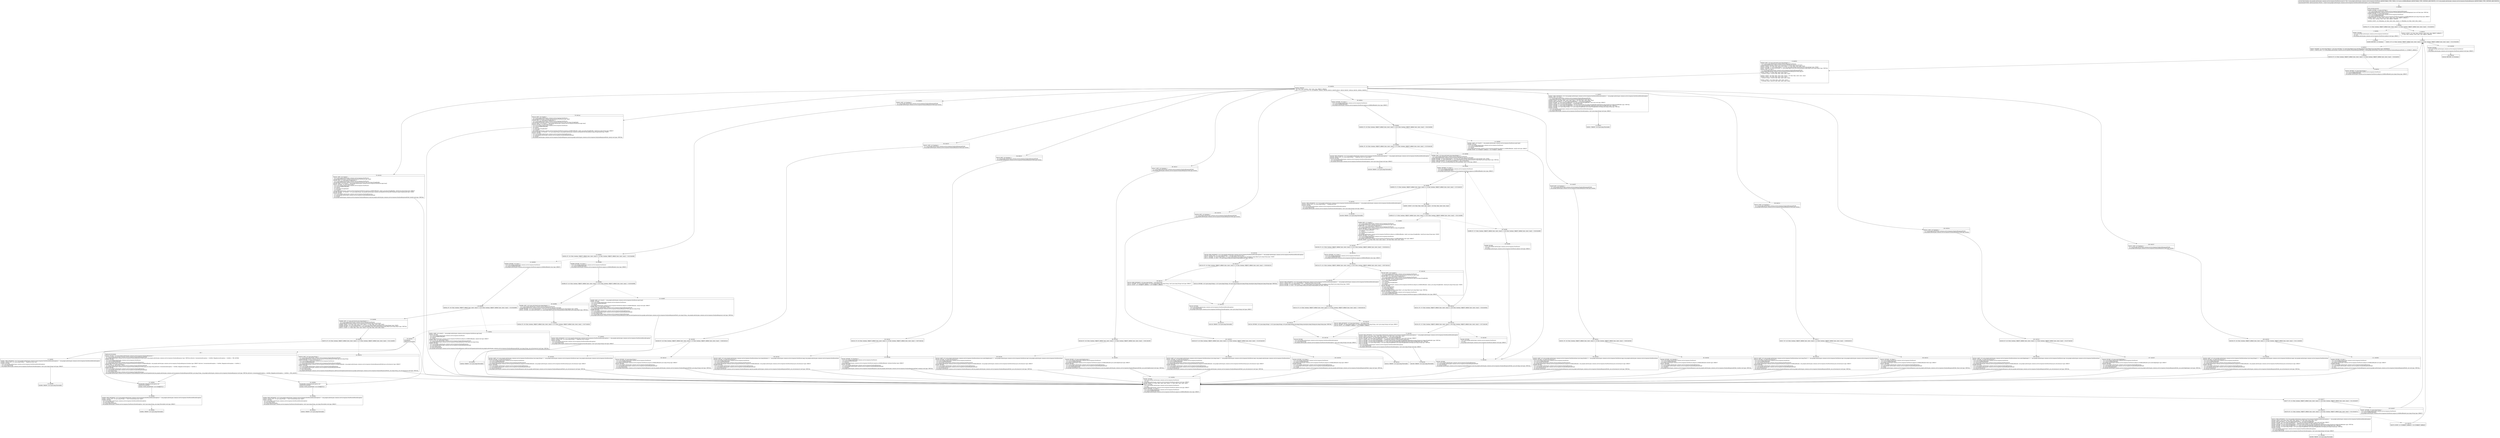 digraph "CFG forcom.google.android.gms.common.server.response.FastParser.zaa(Ljava\/io\/BufferedReader;Lcom\/google\/android\/gms\/common\/server\/response\/FastJsonResponse;)Z" {
Node_0 [shape=record,label="{0\:\ 0x0000|MTH_ENTER_BLOCK\l|0x0000: INVOKE  (r0 I:java.util.Map) = \l  (r15 I:com.google.android.gms.common.server.response.FastJsonResponse)\l com.google.android.gms.common.server.response.FastJsonResponse.getFieldMappings():java.util.Map type: VIRTUAL \l0x0004: INVOKE  (r1 I:java.lang.String) = \l  (r13 I:com.google.android.gms.common.server.response.FastParser)\l  (r14 I:java.io.BufferedReader)\l com.google.android.gms.common.server.response.FastParser.zaa(java.io.BufferedReader):java.lang.String type: DIRECT \l0x0008: CONST  (r2 I:?[int, float, boolean, short, byte, char, OBJECT, ARRAY]) = \l  (0 ?[int, float, boolean, short, byte, char, OBJECT, ARRAY])\l \l0x0009: CONST  (r3 I:?[boolean, int, float, short, byte, char]) = (1 ?[boolean, int, float, short, byte, char]) \l}"];
Node_1 [shape=record,label="{1\:\ 0x000a|0x000a: IF  (r1 I:?[int, boolean, OBJECT, ARRAY, byte, short, char]) != (0 ?[int, boolean, OBJECT, ARRAY, byte, short, char])  \-\> B:4:0x0010 \l}"];
Node_2 [shape=record,label="{2\:\ 0x000c|0x000c: INVOKE  \l  (r13 I:com.google.android.gms.common.server.response.FastParser)\l  (r3 I:int)\l com.google.android.gms.common.server.response.FastParser.zak(int):void type: DIRECT \l}"];
Node_3 [shape=record,label="{3\:\ 0x000f|0x000f: RETURN  (r2 I:boolean) \l}"];
Node_4 [shape=record,label="{4\:\ 0x0010|0x0010: CONST  (r4 I:?[int, float, boolean, short, byte, char, OBJECT, ARRAY]) = \l  (0 ?[int, float, boolean, short, byte, char, OBJECT, ARRAY])\l \l}"];
Node_5 [shape=record,label="{5\:\ 0x0011|0x0011: IF  (r1 I:?[int, boolean, OBJECT, ARRAY, byte, short, char]) == (0 ?[int, boolean, OBJECT, ARRAY, byte, short, char])  \-\> B:119:0x029d \l}"];
Node_6 [shape=record,label="{6\:\ 0x0013|0x0013: INVOKE  (r1 I:java.lang.Object) = (r0 I:java.util.Map), (r1 I:java.lang.Object) java.util.Map.get(java.lang.Object):java.lang.Object type: INTERFACE \l0x0017: CHECK_CAST  (r1 I:com.google.android.gms.common.server.response.FastJsonResponse$Field) = (com.google.android.gms.common.server.response.FastJsonResponse$Field) (r1 I:?[OBJECT, ARRAY]) \l}"];
Node_7 [shape=record,label="{7\:\ 0x0019|0x0019: IF  (r1 I:?[int, boolean, OBJECT, ARRAY, byte, short, char]) != (0 ?[int, boolean, OBJECT, ARRAY, byte, short, char])  \-\> B:9:0x0020 \l}"];
Node_8 [shape=record,label="{8\:\ 0x001b|0x001b: INVOKE  (r1 I:java.lang.String) = \l  (r13 I:com.google.android.gms.common.server.response.FastParser)\l  (r14 I:java.io.BufferedReader)\l com.google.android.gms.common.server.response.FastParser.zab(java.io.BufferedReader):java.lang.String type: DIRECT \l}"];
Node_9 [shape=record,label="{9\:\ 0x0020|0x0020: IGET  (r5 I:java.util.Stack\<java.lang.Integer\>) = \l  (r13 I:com.google.android.gms.common.server.response.FastParser)\l com.google.android.gms.common.server.response.FastParser.zaql java.util.Stack \l0x0022: CONST  (r6 I:?[int, float, short, byte, char]) = (4 ?[int, float, short, byte, char]) \l0x0023: INVOKE  (r7 I:java.lang.Integer) = (r6 I:int) java.lang.Integer.valueOf(int):java.lang.Integer type: STATIC \l0x0027: INVOKE  (r5 I:java.util.Stack), (r7 I:java.lang.Object) java.util.Stack.push(java.lang.Object):java.lang.Object type: VIRTUAL \l0x002a: IGET  (r5 I:int) = \l  (r1 I:com.google.android.gms.common.server.response.FastJsonResponse$Field)\l com.google.android.gms.common.server.response.FastJsonResponse.Field.zapq int \l0x002c: CONST  (r7 I:?[int, float, short, byte, char]) = \l  (123(0x7b, float:1.72E\-43) ?[int, float, short, byte, char])\l \l0x002e: CONST  (r8 I:?[int, float, short, byte, char]) = (44 ?[int, float, short, byte, char]) \l0x0030: CONST  (r9 I:?[int, float, short, byte, char]) = \l  (125(0x7d, float:1.75E\-43) ?[int, float, short, byte, char])\l \l0x0032: CONST  (r10 I:?[int, float, short, byte, char]) = \l  (110(0x6e, float:1.54E\-43) ?[int, float, short, byte, char])\l \l}"];
Node_10 [shape=record,label="{10\:\ 0x0034|0x0034: SWITCH  \l  (r5 I:?[int, float, boolean, short, byte, char, OBJECT, ARRAY])\l k:[0, 1, 2, 3, 4, 5, 6, 7, 8, 9, 10, 11] t:[0x0257, 0x0241, 0x022b, 0x0215, 0x01ff, 0x01e7, 0x01cf, 0x01b7, 0x01a4, 0x0191, 0x00ce, 0x0052] \l}"];
Node_11 [shape=record,label="{11\:\ 0x0037|0x0037: NEW_INSTANCE  (r14 I:com.google.android.gms.common.server.response.FastParser$ParseException) =  com.google.android.gms.common.server.response.FastParser$ParseException \l0x0039: IGET  (r15 I:int) = \l  (r1 I:com.google.android.gms.common.server.response.FastJsonResponse$Field)\l com.google.android.gms.common.server.response.FastJsonResponse.Field.zapq int \l0x003b: CONST  (r0 I:?[int, float, short, byte, char]) = (30 ?[int, float, short, byte, char]) \l0x003d: NEW_INSTANCE  (r1 I:java.lang.StringBuilder) =  java.lang.StringBuilder \l0x003f: INVOKE  (r1 I:java.lang.StringBuilder), (r0 I:int) java.lang.StringBuilder.\<init\>(int):void type: DIRECT \l0x0042: CONST_STR  (r0 I:java.lang.String) =  \"Invalid field type \" \l0x0044: INVOKE  (r1 I:java.lang.StringBuilder), (r0 I:java.lang.String) java.lang.StringBuilder.append(java.lang.String):java.lang.StringBuilder type: VIRTUAL \l0x0047: INVOKE  (r1 I:java.lang.StringBuilder), (r15 I:int) java.lang.StringBuilder.append(int):java.lang.StringBuilder type: VIRTUAL \l0x004a: INVOKE  (r15 I:java.lang.String) = (r1 I:java.lang.StringBuilder) java.lang.StringBuilder.toString():java.lang.String type: VIRTUAL \l0x004e: INVOKE  \l  (r14 I:com.google.android.gms.common.server.response.FastParser$ParseException)\l  (r15 I:java.lang.String)\l com.google.android.gms.common.server.response.FastParser.ParseException.\<init\>(java.lang.String):void type: DIRECT \l}"];
Node_12 [shape=record,label="{12\:\ 0x0051|0x0051: THROW  (r14 I:java.lang.Throwable) \l}"];
Node_13 [shape=record,label="{13\:\ 0x0052|0x0052: IGET  (r5 I:boolean) = \l  (r1 I:com.google.android.gms.common.server.response.FastJsonResponse$Field)\l com.google.android.gms.common.server.response.FastJsonResponse.Field.zapr boolean \l}"];
Node_14 [shape=record,label="{14\:\ 0x0054|0x0054: IF  (r5 I:?[int, boolean, OBJECT, ARRAY, byte, short, char]) == (0 ?[int, boolean, OBJECT, ARRAY, byte, short, char])  \-\> B:23:0x0089 \l}"];
Node_15 [shape=record,label="{15\:\ 0x0056|0x0056: INVOKE  (r5 I:char) = \l  (r13 I:com.google.android.gms.common.server.response.FastParser)\l  (r14 I:java.io.BufferedReader)\l com.google.android.gms.common.server.response.FastParser.zaj(java.io.BufferedReader):char type: DIRECT \l}"];
Node_16 [shape=record,label="{16\:\ 0x005a|0x005a: IF  (r5 I:?[int, boolean, OBJECT, ARRAY, byte, short, char]) != (r10 I:?[int, boolean, OBJECT, ARRAY, byte, short, char])  \-\> B:18:0x0068 \l}"];
Node_17 [shape=record,label="{17\:\ 0x005c|0x005c: SGET  (r5 I:char[]) =  com.google.android.gms.common.server.response.FastParser.zaqf char[] \l0x005e: INVOKE  \l  (r13 I:com.google.android.gms.common.server.response.FastParser)\l  (r14 I:java.io.BufferedReader)\l  (r5 I:char[])\l com.google.android.gms.common.server.response.FastParser.zab(java.io.BufferedReader, char[]):void type: DIRECT \l0x0061: IGET  (r5 I:java.lang.String) = \l  (r1 I:com.google.android.gms.common.server.response.FastJsonResponse$Field)\l com.google.android.gms.common.server.response.FastJsonResponse.Field.zapu java.lang.String \l0x0063: INVOKE  \l  (r15 I:com.google.android.gms.common.server.response.FastJsonResponse)\l  (r1 I:com.google.android.gms.common.server.response.FastJsonResponse$Field)\l  (r5 I:java.lang.String)\l  (r4 I:java.util.ArrayList)\l com.google.android.gms.common.server.response.FastJsonResponse.addConcreteTypeArrayInternal(com.google.android.gms.common.server.response.FastJsonResponse$Field, java.lang.String, java.util.ArrayList):void type: VIRTUAL \l}"];
Node_18 [shape=record,label="{18\:\ 0x0068|0x0068: IGET  (r7 I:java.util.Stack\<java.lang.Integer\>) = \l  (r13 I:com.google.android.gms.common.server.response.FastParser)\l com.google.android.gms.common.server.response.FastParser.zaql java.util.Stack \l0x006a: CONST  (r10 I:?[int, float, short, byte, char]) = (5 ?[int, float, short, byte, char]) \l0x006b: INVOKE  (r10 I:java.lang.Integer) = (r10 I:int) java.lang.Integer.valueOf(int):java.lang.Integer type: STATIC \l0x006f: INVOKE  (r7 I:java.util.Stack), (r10 I:java.lang.Object) java.util.Stack.push(java.lang.Object):java.lang.Object type: VIRTUAL \l0x0072: CONST  (r7 I:?[int, float, short, byte, char]) = (91 ?[int, float, short, byte, char]) \l}"];
Node_19 [shape=record,label="{19\:\ 0x0074|0x0074: IF  (r5 I:?[int, boolean, OBJECT, ARRAY, byte, short, char]) != (r7 I:?[int, boolean, OBJECT, ARRAY, byte, short, char])  \-\> B:21:0x0081 \l}"];
Node_20 [shape=record,label="{20\:\ 0x0076|0x0076: IGET  (r5 I:java.lang.String) = \l  (r1 I:com.google.android.gms.common.server.response.FastJsonResponse$Field)\l com.google.android.gms.common.server.response.FastJsonResponse.Field.zapu java.lang.String \l0x0078: INVOKE  (r7 I:java.util.ArrayList) = \l  (r13 I:com.google.android.gms.common.server.response.FastParser)\l  (r14 I:java.io.BufferedReader)\l  (r1 I:com.google.android.gms.common.server.response.FastJsonResponse$Field)\l com.google.android.gms.common.server.response.FastParser.zaa(java.io.BufferedReader, com.google.android.gms.common.server.response.FastJsonResponse$Field):java.util.ArrayList type: DIRECT \l0x007c: INVOKE  \l  (r15 I:com.google.android.gms.common.server.response.FastJsonResponse)\l  (r1 I:com.google.android.gms.common.server.response.FastJsonResponse$Field)\l  (r5 I:java.lang.String)\l  (r7 I:java.util.ArrayList)\l com.google.android.gms.common.server.response.FastJsonResponse.addConcreteTypeArrayInternal(com.google.android.gms.common.server.response.FastJsonResponse$Field, java.lang.String, java.util.ArrayList):void type: VIRTUAL \l}"];
Node_21 [shape=record,label="{21\:\ 0x0081|0x0081: NEW_INSTANCE  (r14 I:com.google.android.gms.common.server.response.FastParser$ParseException) =  com.google.android.gms.common.server.response.FastParser$ParseException \l0x0083: CONST_STR  (r15 I:java.lang.String) =  \"Expected array start\" \l0x0085: INVOKE  \l  (r14 I:com.google.android.gms.common.server.response.FastParser$ParseException)\l  (r15 I:java.lang.String)\l com.google.android.gms.common.server.response.FastParser.ParseException.\<init\>(java.lang.String):void type: DIRECT \l}"];
Node_22 [shape=record,label="{22\:\ 0x0088|0x0088: THROW  (r14 I:java.lang.Throwable) \l}"];
Node_23 [shape=record,label="{23\:\ 0x0089|0x0089: INVOKE  (r5 I:char) = \l  (r13 I:com.google.android.gms.common.server.response.FastParser)\l  (r14 I:java.io.BufferedReader)\l com.google.android.gms.common.server.response.FastParser.zaj(java.io.BufferedReader):char type: DIRECT \l}"];
Node_24 [shape=record,label="{24\:\ 0x008d|0x008d: IF  (r5 I:?[int, boolean, OBJECT, ARRAY, byte, short, char]) != (r10 I:?[int, boolean, OBJECT, ARRAY, byte, short, char])  \-\> B:26:0x009b \l}"];
Node_25 [shape=record,label="{25\:\ 0x008f|0x008f: SGET  (r5 I:char[]) =  com.google.android.gms.common.server.response.FastParser.zaqf char[] \l0x0091: INVOKE  \l  (r13 I:com.google.android.gms.common.server.response.FastParser)\l  (r14 I:java.io.BufferedReader)\l  (r5 I:char[])\l com.google.android.gms.common.server.response.FastParser.zab(java.io.BufferedReader, char[]):void type: DIRECT \l0x0094: IGET  (r5 I:java.lang.String) = \l  (r1 I:com.google.android.gms.common.server.response.FastJsonResponse$Field)\l com.google.android.gms.common.server.response.FastJsonResponse.Field.zapu java.lang.String \l0x0096: INVOKE  \l  (r15 I:com.google.android.gms.common.server.response.FastJsonResponse)\l  (r1 I:com.google.android.gms.common.server.response.FastJsonResponse$Field)\l  (r5 I:java.lang.String)\l  (r4 I:com.google.android.gms.common.server.response.FastJsonResponse)\l com.google.android.gms.common.server.response.FastJsonResponse.addConcreteTypeInternal(com.google.android.gms.common.server.response.FastJsonResponse$Field, java.lang.String, com.google.android.gms.common.server.response.FastJsonResponse):void type: VIRTUAL \l}"];
Node_26 [shape=record,label="{26\:\ 0x009b|0x009b: IGET  (r10 I:java.util.Stack\<java.lang.Integer\>) = \l  (r13 I:com.google.android.gms.common.server.response.FastParser)\l com.google.android.gms.common.server.response.FastParser.zaql java.util.Stack \l0x009d: INVOKE  (r11 I:java.lang.Integer) = (r3 I:int) java.lang.Integer.valueOf(int):java.lang.Integer type: STATIC \l0x00a1: INVOKE  (r10 I:java.util.Stack), (r11 I:java.lang.Object) java.util.Stack.push(java.lang.Object):java.lang.Object type: VIRTUAL \l}"];
Node_27 [shape=record,label="{27\:\ 0x00a4|0x00a4: IF  (r5 I:?[int, boolean, OBJECT, ARRAY, byte, short, char]) != (r7 I:?[int, boolean, OBJECT, ARRAY, byte, short, char])  \-\> B:37:0x00c6 \l}"];
Node_28 [shape=record,label="{28\:\ 0x00a6|SYNTHETIC\lSplitter:B:28:0x00a6\l}"];
Node_29 [shape=record,label="{29\:\ ?|Splitter:B:28:0x00a6\l|0x00a6: INVOKE  (r5 I:com.google.android.gms.common.server.response.FastJsonResponse) = \l  (r1 I:com.google.android.gms.common.server.response.FastJsonResponse$Field)\l com.google.android.gms.common.server.response.FastJsonResponse.Field.zacp():com.google.android.gms.common.server.response.FastJsonResponse type: VIRTUAL A[Catch:\{ InstantiationException \-\> 0x00bd, IllegalAccessException \-\> 0x00b4 \}, TRY_ENTER]\l0x00aa: INVOKE  \l  (r13 I:com.google.android.gms.common.server.response.FastParser)\l  (r14 I:java.io.BufferedReader)\l  (r5 I:com.google.android.gms.common.server.response.FastJsonResponse)\l com.google.android.gms.common.server.response.FastParser.zaa(java.io.BufferedReader, com.google.android.gms.common.server.response.FastJsonResponse):boolean type: DIRECT A[Catch:\{ InstantiationException \-\> 0x00bd, IllegalAccessException \-\> 0x00b4 \}]\l0x00ad: IGET  (r7 I:java.lang.String) = \l  (r1 I:com.google.android.gms.common.server.response.FastJsonResponse$Field)\l com.google.android.gms.common.server.response.FastJsonResponse.Field.zapu java.lang.String A[Catch:\{ InstantiationException \-\> 0x00bd, IllegalAccessException \-\> 0x00b4 \}]\l0x00af: INVOKE  \l  (r15 I:com.google.android.gms.common.server.response.FastJsonResponse)\l  (r1 I:com.google.android.gms.common.server.response.FastJsonResponse$Field)\l  (r7 I:java.lang.String)\l  (r5 I:com.google.android.gms.common.server.response.FastJsonResponse)\l com.google.android.gms.common.server.response.FastJsonResponse.addConcreteTypeInternal(com.google.android.gms.common.server.response.FastJsonResponse$Field, java.lang.String, com.google.android.gms.common.server.response.FastJsonResponse):void type: VIRTUAL A[Catch:\{ InstantiationException \-\> 0x00bd, IllegalAccessException \-\> 0x00b4 \}, TRY_LEAVE]\l}"];
Node_31 [shape=record,label="{31\:\ 0x00b4|ExcHandler: IllegalAccessException null\lSplitter:B:28:0x00a6\l|0x00b4: MOVE_EXCEPTION  (r14 I:?[OBJECT]) =  \l}"];
Node_32 [shape=record,label="{32\:\ 0x00b5|0x00b5: NEW_INSTANCE  (r15 I:com.google.android.gms.common.server.response.FastParser$ParseException) =  com.google.android.gms.common.server.response.FastParser$ParseException \l0x00b7: CONST_STR  (r0 I:java.lang.String) =  \"Error instantiating inner object\" \l0x00b9: INVOKE  \l  (r15 I:com.google.android.gms.common.server.response.FastParser$ParseException)\l  (r0 I:java.lang.String)\l  (r14 I:java.lang.Throwable)\l com.google.android.gms.common.server.response.FastParser.ParseException.\<init\>(java.lang.String, java.lang.Throwable):void type: DIRECT \l}"];
Node_33 [shape=record,label="{33\:\ 0x00bc|0x00bc: THROW  (r15 I:java.lang.Throwable) \l}"];
Node_34 [shape=record,label="{34\:\ 0x00bd|ExcHandler: InstantiationException null\lSplitter:B:28:0x00a6\l|0x00bd: MOVE_EXCEPTION  (r14 I:?[OBJECT]) =  \l}"];
Node_35 [shape=record,label="{35\:\ 0x00be|0x00be: NEW_INSTANCE  (r15 I:com.google.android.gms.common.server.response.FastParser$ParseException) =  com.google.android.gms.common.server.response.FastParser$ParseException \l0x00c0: CONST_STR  (r0 I:java.lang.String) =  \"Error instantiating inner object\" \l0x00c2: INVOKE  \l  (r15 I:com.google.android.gms.common.server.response.FastParser$ParseException)\l  (r0 I:java.lang.String)\l  (r14 I:java.lang.Throwable)\l com.google.android.gms.common.server.response.FastParser.ParseException.\<init\>(java.lang.String, java.lang.Throwable):void type: DIRECT \l}"];
Node_36 [shape=record,label="{36\:\ 0x00c5|0x00c5: THROW  (r15 I:java.lang.Throwable) \l}"];
Node_37 [shape=record,label="{37\:\ 0x00c6|0x00c6: NEW_INSTANCE  (r14 I:com.google.android.gms.common.server.response.FastParser$ParseException) =  com.google.android.gms.common.server.response.FastParser$ParseException \l0x00c8: CONST_STR  (r15 I:java.lang.String) =  \"Expected start of object\" \l0x00ca: INVOKE  \l  (r14 I:com.google.android.gms.common.server.response.FastParser$ParseException)\l  (r15 I:java.lang.String)\l com.google.android.gms.common.server.response.FastParser.ParseException.\<init\>(java.lang.String):void type: DIRECT \l}"];
Node_38 [shape=record,label="{38\:\ 0x00cd|0x00cd: THROW  (r14 I:java.lang.Throwable) \l}"];
Node_39 [shape=record,label="{39\:\ 0x00ce|0x00ce: INVOKE  (r5 I:char) = \l  (r13 I:com.google.android.gms.common.server.response.FastParser)\l  (r14 I:java.io.BufferedReader)\l com.google.android.gms.common.server.response.FastParser.zaj(java.io.BufferedReader):char type: DIRECT \l}"];
Node_40 [shape=record,label="{40\:\ 0x00d2|0x00d2: IF  (r5 I:?[int, boolean, OBJECT, ARRAY, byte, short, char]) != (r10 I:?[int, boolean, OBJECT, ARRAY, byte, short, char])  \-\> B:42:0x00dc \l}"];
Node_41 [shape=record,label="{41\:\ 0x00d4|0x00d4: SGET  (r5 I:char[]) =  com.google.android.gms.common.server.response.FastParser.zaqf char[] \l0x00d6: INVOKE  \l  (r13 I:com.google.android.gms.common.server.response.FastParser)\l  (r14 I:java.io.BufferedReader)\l  (r5 I:char[])\l com.google.android.gms.common.server.response.FastParser.zab(java.io.BufferedReader, char[]):void type: DIRECT \l0x00d9: MOVE  (r5 I:?[OBJECT, ARRAY]) = (r4 I:?[OBJECT, ARRAY]) \l}"];
Node_42 [shape=record,label="{42\:\ 0x00dc|0x00dc: IF  (r5 I:?[int, boolean, OBJECT, ARRAY, byte, short, char]) != (r7 I:?[int, boolean, OBJECT, ARRAY, byte, short, char])  \-\> B:76:0x0189 \l}"];
Node_43 [shape=record,label="{43\:\ 0x00de|0x00de: IGET  (r5 I:java.util.Stack\<java.lang.Integer\>) = \l  (r13 I:com.google.android.gms.common.server.response.FastParser)\l com.google.android.gms.common.server.response.FastParser.zaql java.util.Stack \l0x00e0: INVOKE  (r7 I:java.lang.Integer) = (r3 I:int) java.lang.Integer.valueOf(int):java.lang.Integer type: STATIC \l0x00e4: INVOKE  (r5 I:java.util.Stack), (r7 I:java.lang.Object) java.util.Stack.push(java.lang.Object):java.lang.Object type: VIRTUAL \l0x00e7: NEW_INSTANCE  (r5 I:java.util.HashMap) =  java.util.HashMap \l0x00e9: INVOKE  (r5 I:java.util.HashMap) java.util.HashMap.\<init\>():void type: DIRECT \l}"];
Node_44 [shape=record,label="{44\:\ 0x00ec|0x00ec: INVOKE  (r7 I:char) = \l  (r13 I:com.google.android.gms.common.server.response.FastParser)\l  (r14 I:java.io.BufferedReader)\l com.google.android.gms.common.server.response.FastParser.zaj(java.io.BufferedReader):char type: DIRECT \l}"];
Node_45 [shape=record,label="{45\:\ 0x00f0|0x00f0: IF  (r7 I:?[int, boolean, OBJECT, ARRAY, byte, short, char]) == (0 ?[int, boolean, OBJECT, ARRAY, byte, short, char])  \-\> B:74:0x0181 \l}"];
Node_46 [shape=record,label="{46\:\ 0x00f2|0x00f2: CONST  (r10 I:?[int, float, short, byte, char]) = (34 ?[int, float, short, byte, char]) \l}"];
Node_47 [shape=record,label="{47\:\ 0x00f4|0x00f4: IF  (r7 I:?[int, boolean, OBJECT, ARRAY, byte, short, char]) == (r10 I:?[int, boolean, OBJECT, ARRAY, byte, short, char])  \-\> B:51:0x00fd \l}"];
Node_48 [shape=record,label="{48\:\ 0x00f6|0x00f6: IF  (r7 I:?[int, boolean, OBJECT, ARRAY, byte, short, char]) == (r9 I:?[int, boolean, OBJECT, ARRAY, byte, short, char])  \-\> B:50:0x00f9 \l}"];
Node_50 [shape=record,label="{50\:\ 0x00f9|0x00f9: INVOKE  \l  (r13 I:com.google.android.gms.common.server.response.FastParser)\l  (r3 I:int)\l com.google.android.gms.common.server.response.FastParser.zak(int):void type: DIRECT \l}"];
Node_51 [shape=record,label="{51\:\ 0x00fd|0x00fd: IGET  (r7 I:char[]) = \l  (r13 I:com.google.android.gms.common.server.response.FastParser)\l com.google.android.gms.common.server.response.FastParser.zaqb char[] \l0x00ff: IGET  (r11 I:java.lang.StringBuilder) = \l  (r13 I:com.google.android.gms.common.server.response.FastParser)\l com.google.android.gms.common.server.response.FastParser.zaqd java.lang.StringBuilder \l0x0101: INVOKE  (r7 I:java.lang.String) = \l  (r14 I:java.io.BufferedReader)\l  (r7 I:char[])\l  (r11 I:java.lang.StringBuilder)\l  (r4 I:char[])\l com.google.android.gms.common.server.response.FastParser.zab(java.io.BufferedReader, char[], java.lang.StringBuilder, char[]):java.lang.String type: STATIC \l0x0105: INVOKE  (r11 I:char) = \l  (r13 I:com.google.android.gms.common.server.response.FastParser)\l  (r14 I:java.io.BufferedReader)\l com.google.android.gms.common.server.response.FastParser.zaj(java.io.BufferedReader):char type: DIRECT \l0x0109: CONST  (r12 I:?[int, float, short, byte, char]) = (58 ?[int, float, short, byte, char]) \l}"];
Node_52 [shape=record,label="{52\:\ 0x010b|0x010b: IF  (r11 I:?[int, boolean, OBJECT, ARRAY, byte, short, char]) == (r12 I:?[int, boolean, OBJECT, ARRAY, byte, short, char])  \-\> B:59:0x012a \l}"];
Node_53 [shape=record,label="{53\:\ 0x010d|0x010d: NEW_INSTANCE  (r14 I:com.google.android.gms.common.server.response.FastParser$ParseException) =  com.google.android.gms.common.server.response.FastParser$ParseException \l0x010f: CONST_STR  (r15 I:java.lang.String) =  \"No map value found for key \" \l0x0111: INVOKE  (r0 I:java.lang.String) = (r7 I:java.lang.Object) java.lang.String.valueOf(java.lang.Object):java.lang.String type: STATIC \l0x0115: INVOKE  (r1 I:int) = (r0 I:java.lang.String) java.lang.String.length():int type: VIRTUAL \l}"];
Node_54 [shape=record,label="{54\:\ 0x0119|0x0119: IF  (r1 I:?[int, boolean, OBJECT, ARRAY, byte, short, char]) == (0 ?[int, boolean, OBJECT, ARRAY, byte, short, char])  \-\> B:56:0x0120 \l}"];
Node_55 [shape=record,label="{55\:\ 0x011b|0x011b: INVOKE  (r15 I:java.lang.String) = (r15 I:java.lang.String), (r0 I:java.lang.String) java.lang.String.concat(java.lang.String):java.lang.String type: VIRTUAL \l}"];
Node_56 [shape=record,label="{56\:\ 0x0120|0x0120: NEW_INSTANCE  (r0 I:java.lang.String) =  java.lang.String \l0x0122: INVOKE  (r0 I:java.lang.String), (r15 I:java.lang.String) java.lang.String.\<init\>(java.lang.String):void type: DIRECT \l0x0125: MOVE  (r15 I:?[OBJECT, ARRAY]) = (r0 I:?[OBJECT, ARRAY]) \l}"];
Node_57 [shape=record,label="{57\:\ 0x0126|0x0126: INVOKE  \l  (r14 I:com.google.android.gms.common.server.response.FastParser$ParseException)\l  (r15 I:java.lang.String)\l com.google.android.gms.common.server.response.FastParser.ParseException.\<init\>(java.lang.String):void type: DIRECT \l}"];
Node_58 [shape=record,label="{58\:\ 0x0129|0x0129: THROW  (r14 I:java.lang.Throwable) \l}"];
Node_59 [shape=record,label="{59\:\ 0x012a|0x012a: INVOKE  (r11 I:char) = \l  (r13 I:com.google.android.gms.common.server.response.FastParser)\l  (r14 I:java.io.BufferedReader)\l com.google.android.gms.common.server.response.FastParser.zaj(java.io.BufferedReader):char type: DIRECT \l}"];
Node_60 [shape=record,label="{60\:\ 0x012e|0x012e: IF  (r11 I:?[int, boolean, OBJECT, ARRAY, byte, short, char]) == (r10 I:?[int, boolean, OBJECT, ARRAY, byte, short, char])  \-\> B:67:0x014d \l}"];
Node_61 [shape=record,label="{61\:\ 0x0130|0x0130: NEW_INSTANCE  (r14 I:com.google.android.gms.common.server.response.FastParser$ParseException) =  com.google.android.gms.common.server.response.FastParser$ParseException \l0x0132: CONST_STR  (r15 I:java.lang.String) =  \"Expected String value for key \" \l0x0134: INVOKE  (r0 I:java.lang.String) = (r7 I:java.lang.Object) java.lang.String.valueOf(java.lang.Object):java.lang.String type: STATIC \l0x0138: INVOKE  (r1 I:int) = (r0 I:java.lang.String) java.lang.String.length():int type: VIRTUAL \l}"];
Node_62 [shape=record,label="{62\:\ 0x013c|0x013c: IF  (r1 I:?[int, boolean, OBJECT, ARRAY, byte, short, char]) == (0 ?[int, boolean, OBJECT, ARRAY, byte, short, char])  \-\> B:64:0x0143 \l}"];
Node_63 [shape=record,label="{63\:\ 0x013e|0x013e: INVOKE  (r15 I:java.lang.String) = (r15 I:java.lang.String), (r0 I:java.lang.String) java.lang.String.concat(java.lang.String):java.lang.String type: VIRTUAL \l}"];
Node_64 [shape=record,label="{64\:\ 0x0143|0x0143: NEW_INSTANCE  (r0 I:java.lang.String) =  java.lang.String \l0x0145: INVOKE  (r0 I:java.lang.String), (r15 I:java.lang.String) java.lang.String.\<init\>(java.lang.String):void type: DIRECT \l0x0148: MOVE  (r15 I:?[OBJECT, ARRAY]) = (r0 I:?[OBJECT, ARRAY]) \l}"];
Node_65 [shape=record,label="{65\:\ 0x0149|0x0149: INVOKE  \l  (r14 I:com.google.android.gms.common.server.response.FastParser$ParseException)\l  (r15 I:java.lang.String)\l com.google.android.gms.common.server.response.FastParser.ParseException.\<init\>(java.lang.String):void type: DIRECT \l}"];
Node_66 [shape=record,label="{66\:\ 0x014c|0x014c: THROW  (r14 I:java.lang.Throwable) \l}"];
Node_67 [shape=record,label="{67\:\ 0x014d|0x014d: IGET  (r10 I:char[]) = \l  (r13 I:com.google.android.gms.common.server.response.FastParser)\l com.google.android.gms.common.server.response.FastParser.zaqb char[] \l0x014f: IGET  (r11 I:java.lang.StringBuilder) = \l  (r13 I:com.google.android.gms.common.server.response.FastParser)\l com.google.android.gms.common.server.response.FastParser.zaqd java.lang.StringBuilder \l0x0151: INVOKE  (r10 I:java.lang.String) = \l  (r14 I:java.io.BufferedReader)\l  (r10 I:char[])\l  (r11 I:java.lang.StringBuilder)\l  (r4 I:char[])\l com.google.android.gms.common.server.response.FastParser.zab(java.io.BufferedReader, char[], java.lang.StringBuilder, char[]):java.lang.String type: STATIC \l0x0155: INVOKE  \l  (r5 I:java.util.HashMap)\l  (r7 I:java.lang.Object)\l  (r10 I:java.lang.Object)\l java.util.HashMap.put(java.lang.Object, java.lang.Object):java.lang.Object type: VIRTUAL \l0x0158: INVOKE  (r7 I:char) = \l  (r13 I:com.google.android.gms.common.server.response.FastParser)\l  (r14 I:java.io.BufferedReader)\l com.google.android.gms.common.server.response.FastParser.zaj(java.io.BufferedReader):char type: DIRECT \l}"];
Node_68 [shape=record,label="{68\:\ 0x015c|0x015c: IF  (r7 I:?[int, boolean, OBJECT, ARRAY, byte, short, char]) == (r8 I:?[int, boolean, OBJECT, ARRAY, byte, short, char])  \-\> B:44:0x00ec \l}"];
Node_69 [shape=record,label="{69\:\ 0x015e|0x015e: IF  (r7 I:?[int, boolean, OBJECT, ARRAY, byte, short, char]) != (r9 I:?[int, boolean, OBJECT, ARRAY, byte, short, char])  \-\> B:72:0x0168 \l}"];
Node_70 [shape=record,label="{70\:\ 0x0160|0x0160: INVOKE  \l  (r13 I:com.google.android.gms.common.server.response.FastParser)\l  (r3 I:int)\l com.google.android.gms.common.server.response.FastParser.zak(int):void type: DIRECT \l}"];
Node_71 [shape=record,label="{71\:\ 0x0163|0x0163: INVOKE  \l  (r15 I:com.google.android.gms.common.server.response.FastJsonResponse)\l  (r1 I:com.google.android.gms.common.server.response.FastJsonResponse$Field)\l  (r5 I:java.util.Map)\l com.google.android.gms.common.server.response.FastJsonResponse.zaa(com.google.android.gms.common.server.response.FastJsonResponse$Field, java.util.Map):void type: VIRTUAL \l}"];
Node_72 [shape=record,label="{72\:\ 0x0168|0x0168: NEW_INSTANCE  (r14 I:com.google.android.gms.common.server.response.FastParser$ParseException) =  com.google.android.gms.common.server.response.FastParser$ParseException \l0x016a: CONST  (r15 I:?[int, float, short, byte, char]) = (48 ?[int, float, short, byte, char]) \l0x016c: NEW_INSTANCE  (r0 I:java.lang.StringBuilder) =  java.lang.StringBuilder \l0x016e: INVOKE  (r0 I:java.lang.StringBuilder), (r15 I:int) java.lang.StringBuilder.\<init\>(int):void type: DIRECT \l0x0171: CONST_STR  (r15 I:java.lang.String) =  \"Unexpected character while parsing string map: \" \l0x0173: INVOKE  (r0 I:java.lang.StringBuilder), (r15 I:java.lang.String) java.lang.StringBuilder.append(java.lang.String):java.lang.StringBuilder type: VIRTUAL \l0x0176: INVOKE  (r0 I:java.lang.StringBuilder), (r7 I:char) java.lang.StringBuilder.append(char):java.lang.StringBuilder type: VIRTUAL \l0x0179: INVOKE  (r15 I:java.lang.String) = (r0 I:java.lang.StringBuilder) java.lang.StringBuilder.toString():java.lang.String type: VIRTUAL \l0x017d: INVOKE  \l  (r14 I:com.google.android.gms.common.server.response.FastParser$ParseException)\l  (r15 I:java.lang.String)\l com.google.android.gms.common.server.response.FastParser.ParseException.\<init\>(java.lang.String):void type: DIRECT \l}"];
Node_73 [shape=record,label="{73\:\ 0x0180|0x0180: THROW  (r14 I:java.lang.Throwable) \l}"];
Node_74 [shape=record,label="{74\:\ 0x0181|0x0181: NEW_INSTANCE  (r14 I:com.google.android.gms.common.server.response.FastParser$ParseException) =  com.google.android.gms.common.server.response.FastParser$ParseException \l0x0183: CONST_STR  (r15 I:java.lang.String) =  \"Unexpected EOF\" \l0x0185: INVOKE  \l  (r14 I:com.google.android.gms.common.server.response.FastParser$ParseException)\l  (r15 I:java.lang.String)\l com.google.android.gms.common.server.response.FastParser.ParseException.\<init\>(java.lang.String):void type: DIRECT \l}"];
Node_75 [shape=record,label="{75\:\ 0x0188|0x0188: THROW  (r14 I:java.lang.Throwable) \l}"];
Node_76 [shape=record,label="{76\:\ 0x0189|0x0189: NEW_INSTANCE  (r14 I:com.google.android.gms.common.server.response.FastParser$ParseException) =  com.google.android.gms.common.server.response.FastParser$ParseException \l0x018b: CONST_STR  (r15 I:java.lang.String) =  \"Expected start of a map object\" \l0x018d: INVOKE  \l  (r14 I:com.google.android.gms.common.server.response.FastParser$ParseException)\l  (r15 I:java.lang.String)\l com.google.android.gms.common.server.response.FastParser.ParseException.\<init\>(java.lang.String):void type: DIRECT \l}"];
Node_77 [shape=record,label="{77\:\ 0x0190|0x0190: THROW  (r14 I:java.lang.Throwable) \l}"];
Node_78 [shape=record,label="{78\:\ 0x0191|0x0191: IGET  (r5 I:char[]) = \l  (r13 I:com.google.android.gms.common.server.response.FastParser)\l com.google.android.gms.common.server.response.FastParser.zaqc char[] \l0x0193: IGET  (r7 I:java.lang.StringBuilder) = \l  (r13 I:com.google.android.gms.common.server.response.FastParser)\l com.google.android.gms.common.server.response.FastParser.zaqe java.lang.StringBuilder \l0x0195: SGET  (r10 I:char[]) =  com.google.android.gms.common.server.response.FastParser.zaqk char[] \l0x0197: INVOKE  (r5 I:java.lang.String) = \l  (r13 I:com.google.android.gms.common.server.response.FastParser)\l  (r14 I:java.io.BufferedReader)\l  (r5 I:char[])\l  (r7 I:java.lang.StringBuilder)\l  (r10 I:char[])\l com.google.android.gms.common.server.response.FastParser.zaa(java.io.BufferedReader, char[], java.lang.StringBuilder, char[]):java.lang.String type: DIRECT \l0x019b: INVOKE  (r5 I:byte[]) = (r5 I:java.lang.String) com.google.android.gms.common.util.Base64Utils.decodeUrlSafe(java.lang.String):byte[] type: STATIC \l0x019f: INVOKE  \l  (r15 I:com.google.android.gms.common.server.response.FastJsonResponse)\l  (r1 I:com.google.android.gms.common.server.response.FastJsonResponse$Field)\l  (r5 I:byte[])\l com.google.android.gms.common.server.response.FastJsonResponse.zaa(com.google.android.gms.common.server.response.FastJsonResponse$Field, byte[]):void type: VIRTUAL \l}"];
Node_79 [shape=record,label="{79\:\ 0x01a4|0x01a4: IGET  (r5 I:char[]) = \l  (r13 I:com.google.android.gms.common.server.response.FastParser)\l com.google.android.gms.common.server.response.FastParser.zaqc char[] \l0x01a6: IGET  (r7 I:java.lang.StringBuilder) = \l  (r13 I:com.google.android.gms.common.server.response.FastParser)\l com.google.android.gms.common.server.response.FastParser.zaqe java.lang.StringBuilder \l0x01a8: SGET  (r10 I:char[]) =  com.google.android.gms.common.server.response.FastParser.zaqk char[] \l0x01aa: INVOKE  (r5 I:java.lang.String) = \l  (r13 I:com.google.android.gms.common.server.response.FastParser)\l  (r14 I:java.io.BufferedReader)\l  (r5 I:char[])\l  (r7 I:java.lang.StringBuilder)\l  (r10 I:char[])\l com.google.android.gms.common.server.response.FastParser.zaa(java.io.BufferedReader, char[], java.lang.StringBuilder, char[]):java.lang.String type: DIRECT \l0x01ae: INVOKE  (r5 I:byte[]) = (r5 I:java.lang.String) com.google.android.gms.common.util.Base64Utils.decode(java.lang.String):byte[] type: STATIC \l0x01b2: INVOKE  \l  (r15 I:com.google.android.gms.common.server.response.FastJsonResponse)\l  (r1 I:com.google.android.gms.common.server.response.FastJsonResponse$Field)\l  (r5 I:byte[])\l com.google.android.gms.common.server.response.FastJsonResponse.zaa(com.google.android.gms.common.server.response.FastJsonResponse$Field, byte[]):void type: VIRTUAL \l}"];
Node_80 [shape=record,label="{80\:\ 0x01b7|0x01b7: IGET  (r5 I:boolean) = \l  (r1 I:com.google.android.gms.common.server.response.FastJsonResponse$Field)\l com.google.android.gms.common.server.response.FastJsonResponse.Field.zapr boolean \l}"];
Node_81 [shape=record,label="{81\:\ 0x01b9|0x01b9: IF  (r5 I:?[int, boolean, OBJECT, ARRAY, byte, short, char]) == (0 ?[int, boolean, OBJECT, ARRAY, byte, short, char])  \-\> B:83:0x01c6 \l}"];
Node_82 [shape=record,label="{82\:\ 0x01bb|0x01bb: SGET  (r5 I:com.google.android.gms.common.server.response.FastParser$zaa\<java.lang.String\>) =  com.google.android.gms.common.server.response.FastParser.zaqr com.google.android.gms.common.server.response.FastParser$zaa \l0x01bd: INVOKE  (r5 I:java.util.ArrayList) = \l  (r13 I:com.google.android.gms.common.server.response.FastParser)\l  (r14 I:java.io.BufferedReader)\l  (r5 I:com.google.android.gms.common.server.response.FastParser$zaa)\l com.google.android.gms.common.server.response.FastParser.zaa(java.io.BufferedReader, com.google.android.gms.common.server.response.FastParser$zaa):java.util.ArrayList type: DIRECT \l0x01c1: INVOKE  \l  (r15 I:com.google.android.gms.common.server.response.FastJsonResponse)\l  (r1 I:com.google.android.gms.common.server.response.FastJsonResponse$Field)\l  (r5 I:java.util.ArrayList)\l com.google.android.gms.common.server.response.FastJsonResponse.zah(com.google.android.gms.common.server.response.FastJsonResponse$Field, java.util.ArrayList):void type: VIRTUAL \l}"];
Node_83 [shape=record,label="{83\:\ 0x01c6|0x01c6: INVOKE  (r5 I:java.lang.String) = \l  (r13 I:com.google.android.gms.common.server.response.FastParser)\l  (r14 I:java.io.BufferedReader)\l com.google.android.gms.common.server.response.FastParser.zac(java.io.BufferedReader):java.lang.String type: DIRECT \l0x01ca: INVOKE  \l  (r15 I:com.google.android.gms.common.server.response.FastJsonResponse)\l  (r1 I:com.google.android.gms.common.server.response.FastJsonResponse$Field)\l  (r5 I:java.lang.String)\l com.google.android.gms.common.server.response.FastJsonResponse.zaa(com.google.android.gms.common.server.response.FastJsonResponse$Field, java.lang.String):void type: VIRTUAL \l}"];
Node_84 [shape=record,label="{84\:\ 0x01cf|0x01cf: IGET  (r5 I:boolean) = \l  (r1 I:com.google.android.gms.common.server.response.FastJsonResponse$Field)\l com.google.android.gms.common.server.response.FastJsonResponse.Field.zapr boolean \l}"];
Node_85 [shape=record,label="{85\:\ 0x01d1|0x01d1: IF  (r5 I:?[int, boolean, OBJECT, ARRAY, byte, short, char]) == (0 ?[int, boolean, OBJECT, ARRAY, byte, short, char])  \-\> B:87:0x01de \l}"];
Node_86 [shape=record,label="{86\:\ 0x01d3|0x01d3: SGET  (r5 I:com.google.android.gms.common.server.response.FastParser$zaa\<java.lang.Boolean\>) =  com.google.android.gms.common.server.response.FastParser.zaqq com.google.android.gms.common.server.response.FastParser$zaa \l0x01d5: INVOKE  (r5 I:java.util.ArrayList) = \l  (r13 I:com.google.android.gms.common.server.response.FastParser)\l  (r14 I:java.io.BufferedReader)\l  (r5 I:com.google.android.gms.common.server.response.FastParser$zaa)\l com.google.android.gms.common.server.response.FastParser.zaa(java.io.BufferedReader, com.google.android.gms.common.server.response.FastParser$zaa):java.util.ArrayList type: DIRECT \l0x01d9: INVOKE  \l  (r15 I:com.google.android.gms.common.server.response.FastJsonResponse)\l  (r1 I:com.google.android.gms.common.server.response.FastJsonResponse$Field)\l  (r5 I:java.util.ArrayList)\l com.google.android.gms.common.server.response.FastJsonResponse.zag(com.google.android.gms.common.server.response.FastJsonResponse$Field, java.util.ArrayList):void type: VIRTUAL \l}"];
Node_87 [shape=record,label="{87\:\ 0x01de|0x01de: INVOKE  (r5 I:boolean) = \l  (r13 I:com.google.android.gms.common.server.response.FastParser)\l  (r14 I:java.io.BufferedReader)\l  (r2 I:boolean)\l com.google.android.gms.common.server.response.FastParser.zaa(java.io.BufferedReader, boolean):boolean type: DIRECT \l0x01e2: INVOKE  \l  (r15 I:com.google.android.gms.common.server.response.FastJsonResponse)\l  (r1 I:com.google.android.gms.common.server.response.FastJsonResponse$Field)\l  (r5 I:boolean)\l com.google.android.gms.common.server.response.FastJsonResponse.zaa(com.google.android.gms.common.server.response.FastJsonResponse$Field, boolean):void type: VIRTUAL \l}"];
Node_88 [shape=record,label="{88\:\ 0x01e7|0x01e7: IGET  (r5 I:boolean) = \l  (r1 I:com.google.android.gms.common.server.response.FastJsonResponse$Field)\l com.google.android.gms.common.server.response.FastJsonResponse.Field.zapr boolean \l}"];
Node_89 [shape=record,label="{89\:\ 0x01e9|0x01e9: IF  (r5 I:?[int, boolean, OBJECT, ARRAY, byte, short, char]) == (0 ?[int, boolean, OBJECT, ARRAY, byte, short, char])  \-\> B:91:0x01f6 \l}"];
Node_90 [shape=record,label="{90\:\ 0x01eb|0x01eb: SGET  (r5 I:com.google.android.gms.common.server.response.FastParser$zaa\<java.math.BigDecimal\>) =  com.google.android.gms.common.server.response.FastParser.zaqt com.google.android.gms.common.server.response.FastParser$zaa \l0x01ed: INVOKE  (r5 I:java.util.ArrayList) = \l  (r13 I:com.google.android.gms.common.server.response.FastParser)\l  (r14 I:java.io.BufferedReader)\l  (r5 I:com.google.android.gms.common.server.response.FastParser$zaa)\l com.google.android.gms.common.server.response.FastParser.zaa(java.io.BufferedReader, com.google.android.gms.common.server.response.FastParser$zaa):java.util.ArrayList type: DIRECT \l0x01f1: INVOKE  \l  (r15 I:com.google.android.gms.common.server.response.FastJsonResponse)\l  (r1 I:com.google.android.gms.common.server.response.FastJsonResponse$Field)\l  (r5 I:java.util.ArrayList)\l com.google.android.gms.common.server.response.FastJsonResponse.zaf(com.google.android.gms.common.server.response.FastJsonResponse$Field, java.util.ArrayList):void type: VIRTUAL \l}"];
Node_91 [shape=record,label="{91\:\ 0x01f6|0x01f6: INVOKE  (r5 I:java.math.BigDecimal) = \l  (r13 I:com.google.android.gms.common.server.response.FastParser)\l  (r14 I:java.io.BufferedReader)\l com.google.android.gms.common.server.response.FastParser.zai(java.io.BufferedReader):java.math.BigDecimal type: DIRECT \l0x01fa: INVOKE  \l  (r15 I:com.google.android.gms.common.server.response.FastJsonResponse)\l  (r1 I:com.google.android.gms.common.server.response.FastJsonResponse$Field)\l  (r5 I:java.math.BigDecimal)\l com.google.android.gms.common.server.response.FastJsonResponse.zaa(com.google.android.gms.common.server.response.FastJsonResponse$Field, java.math.BigDecimal):void type: VIRTUAL \l}"];
Node_92 [shape=record,label="{92\:\ 0x01ff|0x01ff: IGET  (r5 I:boolean) = \l  (r1 I:com.google.android.gms.common.server.response.FastJsonResponse$Field)\l com.google.android.gms.common.server.response.FastJsonResponse.Field.zapr boolean \l}"];
Node_93 [shape=record,label="{93\:\ 0x0201|0x0201: IF  (r5 I:?[int, boolean, OBJECT, ARRAY, byte, short, char]) == (0 ?[int, boolean, OBJECT, ARRAY, byte, short, char])  \-\> B:95:0x020d \l}"];
Node_94 [shape=record,label="{94\:\ 0x0203|0x0203: SGET  (r5 I:com.google.android.gms.common.server.response.FastParser$zaa\<java.lang.Double\>) =  com.google.android.gms.common.server.response.FastParser.zaqp com.google.android.gms.common.server.response.FastParser$zaa \l0x0205: INVOKE  (r5 I:java.util.ArrayList) = \l  (r13 I:com.google.android.gms.common.server.response.FastParser)\l  (r14 I:java.io.BufferedReader)\l  (r5 I:com.google.android.gms.common.server.response.FastParser$zaa)\l com.google.android.gms.common.server.response.FastParser.zaa(java.io.BufferedReader, com.google.android.gms.common.server.response.FastParser$zaa):java.util.ArrayList type: DIRECT \l0x0209: INVOKE  \l  (r15 I:com.google.android.gms.common.server.response.FastJsonResponse)\l  (r1 I:com.google.android.gms.common.server.response.FastJsonResponse$Field)\l  (r5 I:java.util.ArrayList)\l com.google.android.gms.common.server.response.FastJsonResponse.zae(com.google.android.gms.common.server.response.FastJsonResponse$Field, java.util.ArrayList):void type: VIRTUAL \l}"];
Node_95 [shape=record,label="{95\:\ 0x020d|0x020d: INVOKE  (r10 I:double) = \l  (r13 I:com.google.android.gms.common.server.response.FastParser)\l  (r14 I:java.io.BufferedReader)\l com.google.android.gms.common.server.response.FastParser.zah(java.io.BufferedReader):double type: DIRECT \l0x0211: INVOKE  \l  (r15 I:com.google.android.gms.common.server.response.FastJsonResponse)\l  (r1 I:com.google.android.gms.common.server.response.FastJsonResponse$Field)\l  (r10 I:double)\l com.google.android.gms.common.server.response.FastJsonResponse.zaa(com.google.android.gms.common.server.response.FastJsonResponse$Field, double):void type: VIRTUAL \l}"];
Node_96 [shape=record,label="{96\:\ 0x0215|0x0215: IGET  (r5 I:boolean) = \l  (r1 I:com.google.android.gms.common.server.response.FastJsonResponse$Field)\l com.google.android.gms.common.server.response.FastJsonResponse.Field.zapr boolean \l}"];
Node_97 [shape=record,label="{97\:\ 0x0217|0x0217: IF  (r5 I:?[int, boolean, OBJECT, ARRAY, byte, short, char]) == (0 ?[int, boolean, OBJECT, ARRAY, byte, short, char])  \-\> B:99:0x0223 \l}"];
Node_98 [shape=record,label="{98\:\ 0x0219|0x0219: SGET  (r5 I:com.google.android.gms.common.server.response.FastParser$zaa\<java.lang.Float\>) =  com.google.android.gms.common.server.response.FastParser.zaqo com.google.android.gms.common.server.response.FastParser$zaa \l0x021b: INVOKE  (r5 I:java.util.ArrayList) = \l  (r13 I:com.google.android.gms.common.server.response.FastParser)\l  (r14 I:java.io.BufferedReader)\l  (r5 I:com.google.android.gms.common.server.response.FastParser$zaa)\l com.google.android.gms.common.server.response.FastParser.zaa(java.io.BufferedReader, com.google.android.gms.common.server.response.FastParser$zaa):java.util.ArrayList type: DIRECT \l0x021f: INVOKE  \l  (r15 I:com.google.android.gms.common.server.response.FastJsonResponse)\l  (r1 I:com.google.android.gms.common.server.response.FastJsonResponse$Field)\l  (r5 I:java.util.ArrayList)\l com.google.android.gms.common.server.response.FastJsonResponse.zad(com.google.android.gms.common.server.response.FastJsonResponse$Field, java.util.ArrayList):void type: VIRTUAL \l}"];
Node_99 [shape=record,label="{99\:\ 0x0223|0x0223: INVOKE  (r5 I:float) = \l  (r13 I:com.google.android.gms.common.server.response.FastParser)\l  (r14 I:java.io.BufferedReader)\l com.google.android.gms.common.server.response.FastParser.zag(java.io.BufferedReader):float type: DIRECT \l0x0227: INVOKE  \l  (r15 I:com.google.android.gms.common.server.response.FastJsonResponse)\l  (r1 I:com.google.android.gms.common.server.response.FastJsonResponse$Field)\l  (r5 I:float)\l com.google.android.gms.common.server.response.FastJsonResponse.zaa(com.google.android.gms.common.server.response.FastJsonResponse$Field, float):void type: VIRTUAL \l}"];
Node_100 [shape=record,label="{100\:\ 0x022b|0x022b: IGET  (r5 I:boolean) = \l  (r1 I:com.google.android.gms.common.server.response.FastJsonResponse$Field)\l com.google.android.gms.common.server.response.FastJsonResponse.Field.zapr boolean \l}"];
Node_101 [shape=record,label="{101\:\ 0x022d|0x022d: IF  (r5 I:?[int, boolean, OBJECT, ARRAY, byte, short, char]) == (0 ?[int, boolean, OBJECT, ARRAY, byte, short, char])  \-\> B:103:0x0239 \l}"];
Node_102 [shape=record,label="{102\:\ 0x022f|0x022f: SGET  (r5 I:com.google.android.gms.common.server.response.FastParser$zaa\<java.lang.Long\>) =  com.google.android.gms.common.server.response.FastParser.zaqn com.google.android.gms.common.server.response.FastParser$zaa \l0x0231: INVOKE  (r5 I:java.util.ArrayList) = \l  (r13 I:com.google.android.gms.common.server.response.FastParser)\l  (r14 I:java.io.BufferedReader)\l  (r5 I:com.google.android.gms.common.server.response.FastParser$zaa)\l com.google.android.gms.common.server.response.FastParser.zaa(java.io.BufferedReader, com.google.android.gms.common.server.response.FastParser$zaa):java.util.ArrayList type: DIRECT \l0x0235: INVOKE  \l  (r15 I:com.google.android.gms.common.server.response.FastJsonResponse)\l  (r1 I:com.google.android.gms.common.server.response.FastJsonResponse$Field)\l  (r5 I:java.util.ArrayList)\l com.google.android.gms.common.server.response.FastJsonResponse.zac(com.google.android.gms.common.server.response.FastJsonResponse$Field, java.util.ArrayList):void type: VIRTUAL \l}"];
Node_103 [shape=record,label="{103\:\ 0x0239|0x0239: INVOKE  (r10 I:long) = \l  (r13 I:com.google.android.gms.common.server.response.FastParser)\l  (r14 I:java.io.BufferedReader)\l com.google.android.gms.common.server.response.FastParser.zae(java.io.BufferedReader):long type: DIRECT \l0x023d: INVOKE  \l  (r15 I:com.google.android.gms.common.server.response.FastJsonResponse)\l  (r1 I:com.google.android.gms.common.server.response.FastJsonResponse$Field)\l  (r10 I:long)\l com.google.android.gms.common.server.response.FastJsonResponse.zaa(com.google.android.gms.common.server.response.FastJsonResponse$Field, long):void type: VIRTUAL \l}"];
Node_104 [shape=record,label="{104\:\ 0x0241|0x0241: IGET  (r5 I:boolean) = \l  (r1 I:com.google.android.gms.common.server.response.FastJsonResponse$Field)\l com.google.android.gms.common.server.response.FastJsonResponse.Field.zapr boolean \l}"];
Node_105 [shape=record,label="{105\:\ 0x0243|0x0243: IF  (r5 I:?[int, boolean, OBJECT, ARRAY, byte, short, char]) == (0 ?[int, boolean, OBJECT, ARRAY, byte, short, char])  \-\> B:107:0x024f \l}"];
Node_106 [shape=record,label="{106\:\ 0x0245|0x0245: SGET  (r5 I:com.google.android.gms.common.server.response.FastParser$zaa\<java.math.BigInteger\>) =  com.google.android.gms.common.server.response.FastParser.zaqs com.google.android.gms.common.server.response.FastParser$zaa \l0x0247: INVOKE  (r5 I:java.util.ArrayList) = \l  (r13 I:com.google.android.gms.common.server.response.FastParser)\l  (r14 I:java.io.BufferedReader)\l  (r5 I:com.google.android.gms.common.server.response.FastParser$zaa)\l com.google.android.gms.common.server.response.FastParser.zaa(java.io.BufferedReader, com.google.android.gms.common.server.response.FastParser$zaa):java.util.ArrayList type: DIRECT \l0x024b: INVOKE  \l  (r15 I:com.google.android.gms.common.server.response.FastJsonResponse)\l  (r1 I:com.google.android.gms.common.server.response.FastJsonResponse$Field)\l  (r5 I:java.util.ArrayList)\l com.google.android.gms.common.server.response.FastJsonResponse.zab(com.google.android.gms.common.server.response.FastJsonResponse$Field, java.util.ArrayList):void type: VIRTUAL \l}"];
Node_107 [shape=record,label="{107\:\ 0x024f|0x024f: INVOKE  (r5 I:java.math.BigInteger) = \l  (r13 I:com.google.android.gms.common.server.response.FastParser)\l  (r14 I:java.io.BufferedReader)\l com.google.android.gms.common.server.response.FastParser.zaf(java.io.BufferedReader):java.math.BigInteger type: DIRECT \l0x0253: INVOKE  \l  (r15 I:com.google.android.gms.common.server.response.FastJsonResponse)\l  (r1 I:com.google.android.gms.common.server.response.FastJsonResponse$Field)\l  (r5 I:java.math.BigInteger)\l com.google.android.gms.common.server.response.FastJsonResponse.zaa(com.google.android.gms.common.server.response.FastJsonResponse$Field, java.math.BigInteger):void type: VIRTUAL \l}"];
Node_108 [shape=record,label="{108\:\ 0x0257|0x0257: IGET  (r5 I:boolean) = \l  (r1 I:com.google.android.gms.common.server.response.FastJsonResponse$Field)\l com.google.android.gms.common.server.response.FastJsonResponse.Field.zapr boolean \l}"];
Node_109 [shape=record,label="{109\:\ 0x0259|0x0259: IF  (r5 I:?[int, boolean, OBJECT, ARRAY, byte, short, char]) == (0 ?[int, boolean, OBJECT, ARRAY, byte, short, char])  \-\> B:111:0x0265 \l}"];
Node_110 [shape=record,label="{110\:\ 0x025b|0x025b: SGET  (r5 I:com.google.android.gms.common.server.response.FastParser$zaa\<java.lang.Integer\>) =  com.google.android.gms.common.server.response.FastParser.zaqm com.google.android.gms.common.server.response.FastParser$zaa \l0x025d: INVOKE  (r5 I:java.util.ArrayList) = \l  (r13 I:com.google.android.gms.common.server.response.FastParser)\l  (r14 I:java.io.BufferedReader)\l  (r5 I:com.google.android.gms.common.server.response.FastParser$zaa)\l com.google.android.gms.common.server.response.FastParser.zaa(java.io.BufferedReader, com.google.android.gms.common.server.response.FastParser$zaa):java.util.ArrayList type: DIRECT \l0x0261: INVOKE  \l  (r15 I:com.google.android.gms.common.server.response.FastJsonResponse)\l  (r1 I:com.google.android.gms.common.server.response.FastJsonResponse$Field)\l  (r5 I:java.util.ArrayList)\l com.google.android.gms.common.server.response.FastJsonResponse.zaa(com.google.android.gms.common.server.response.FastJsonResponse$Field, java.util.ArrayList):void type: VIRTUAL \l}"];
Node_111 [shape=record,label="{111\:\ 0x0265|0x0265: INVOKE  (r5 I:int) = \l  (r13 I:com.google.android.gms.common.server.response.FastParser)\l  (r14 I:java.io.BufferedReader)\l com.google.android.gms.common.server.response.FastParser.zad(java.io.BufferedReader):int type: DIRECT \l0x0269: INVOKE  \l  (r15 I:com.google.android.gms.common.server.response.FastJsonResponse)\l  (r1 I:com.google.android.gms.common.server.response.FastJsonResponse$Field)\l  (r5 I:int)\l com.google.android.gms.common.server.response.FastJsonResponse.zaa(com.google.android.gms.common.server.response.FastJsonResponse$Field, int):void type: VIRTUAL \l}"];
Node_112 [shape=record,label="{112\:\ 0x026c|0x026c: INVOKE  \l  (r13 I:com.google.android.gms.common.server.response.FastParser)\l  (r6 I:int)\l com.google.android.gms.common.server.response.FastParser.zak(int):void type: DIRECT \l0x026f: CONST  (r1 I:?[int, float, short, byte, char]) = (2 ?[int, float, short, byte, char]) \l0x0270: INVOKE  \l  (r13 I:com.google.android.gms.common.server.response.FastParser)\l  (r1 I:int)\l com.google.android.gms.common.server.response.FastParser.zak(int):void type: DIRECT \l0x0273: INVOKE  (r1 I:char) = \l  (r13 I:com.google.android.gms.common.server.response.FastParser)\l  (r14 I:java.io.BufferedReader)\l com.google.android.gms.common.server.response.FastParser.zaj(java.io.BufferedReader):char type: DIRECT \l}"];
Node_113 [shape=record,label="{113\:\ 0x0277|0x0277: IF  (r1 I:?[int, boolean, OBJECT, ARRAY, byte, short, char]) == (r8 I:?[int, boolean, OBJECT, ARRAY, byte, short, char])  \-\> B:118:0x0297 \l}"];
Node_114 [shape=record,label="{114\:\ 0x0279|0x0279: IF  (r1 I:?[int, boolean, OBJECT, ARRAY, byte, short, char]) != (r9 I:?[int, boolean, OBJECT, ARRAY, byte, short, char])  \-\> B:116:0x027e \l}"];
Node_115 [shape=record,label="{115\:\ 0x027b|0x027b: MOVE  (r1 I:?[OBJECT, ARRAY]) = (r4 I:?[OBJECT, ARRAY]) \l}"];
Node_116 [shape=record,label="{116\:\ 0x027e|0x027e: NEW_INSTANCE  (r14 I:com.google.android.gms.common.server.response.FastParser$ParseException) =  com.google.android.gms.common.server.response.FastParser$ParseException \l0x0280: CONST  (r15 I:?[int, float, short, byte, char]) = (55 ?[int, float, short, byte, char]) \l0x0282: NEW_INSTANCE  (r0 I:java.lang.StringBuilder) =  java.lang.StringBuilder \l0x0284: INVOKE  (r0 I:java.lang.StringBuilder), (r15 I:int) java.lang.StringBuilder.\<init\>(int):void type: DIRECT \l0x0287: CONST_STR  (r15 I:java.lang.String) =  \"Expected end of object or field separator, but found: \" \l0x0289: INVOKE  (r0 I:java.lang.StringBuilder), (r15 I:java.lang.String) java.lang.StringBuilder.append(java.lang.String):java.lang.StringBuilder type: VIRTUAL \l0x028c: INVOKE  (r0 I:java.lang.StringBuilder), (r1 I:char) java.lang.StringBuilder.append(char):java.lang.StringBuilder type: VIRTUAL \l0x028f: INVOKE  (r15 I:java.lang.String) = (r0 I:java.lang.StringBuilder) java.lang.StringBuilder.toString():java.lang.String type: VIRTUAL \l0x0293: INVOKE  \l  (r14 I:com.google.android.gms.common.server.response.FastParser$ParseException)\l  (r15 I:java.lang.String)\l com.google.android.gms.common.server.response.FastParser.ParseException.\<init\>(java.lang.String):void type: DIRECT \l}"];
Node_117 [shape=record,label="{117\:\ 0x0296|0x0296: THROW  (r14 I:java.lang.Throwable) \l}"];
Node_118 [shape=record,label="{118\:\ 0x0297|0x0297: INVOKE  (r1 I:java.lang.String) = \l  (r13 I:com.google.android.gms.common.server.response.FastParser)\l  (r14 I:java.io.BufferedReader)\l com.google.android.gms.common.server.response.FastParser.zaa(java.io.BufferedReader):java.lang.String type: DIRECT \l}"];
Node_119 [shape=record,label="{119\:\ 0x029d|0x029d: INVOKE  \l  (r13 I:com.google.android.gms.common.server.response.FastParser)\l  (r3 I:int)\l com.google.android.gms.common.server.response.FastParser.zak(int):void type: DIRECT \l}"];
Node_120 [shape=record,label="{120\:\ 0x02a0|0x02a0: RETURN  (r3 I:boolean) \l}"];
MethodNode[shape=record,label="{private final boolean com.google.android.gms.common.server.response.FastParser.zaa((r13 'this' I:com.google.android.gms.common.server.response.FastParser A[IMMUTABLE_TYPE, THIS]), (r14 I:java.io.BufferedReader A[IMMUTABLE_TYPE, METHOD_ARGUMENT]), (r15 I:com.google.android.gms.common.server.response.FastJsonResponse A[IMMUTABLE_TYPE, METHOD_ARGUMENT]))  | Annotation[SYSTEM, dalvik.annotation.Throws, \{value=[com.google.android.gms.common.server.response.FastParser$ParseException, java.io.IOException]\}]\l}"];
MethodNode -> Node_0;
Node_0 -> Node_1;
Node_1 -> Node_2[style=dashed];
Node_1 -> Node_4;
Node_2 -> Node_3;
Node_4 -> Node_5;
Node_5 -> Node_6[style=dashed];
Node_5 -> Node_119;
Node_6 -> Node_7;
Node_7 -> Node_8[style=dashed];
Node_7 -> Node_9;
Node_8 -> Node_5;
Node_9 -> Node_10;
Node_10 -> Node_11;
Node_10 -> Node_13;
Node_10 -> Node_39;
Node_10 -> Node_78;
Node_10 -> Node_79;
Node_10 -> Node_80;
Node_10 -> Node_84;
Node_10 -> Node_88;
Node_10 -> Node_92;
Node_10 -> Node_96;
Node_10 -> Node_100;
Node_10 -> Node_104;
Node_10 -> Node_108;
Node_11 -> Node_12;
Node_13 -> Node_14;
Node_14 -> Node_15[style=dashed];
Node_14 -> Node_23;
Node_15 -> Node_16;
Node_16 -> Node_17[style=dashed];
Node_16 -> Node_18;
Node_17 -> Node_112;
Node_18 -> Node_19;
Node_19 -> Node_20[style=dashed];
Node_19 -> Node_21;
Node_20 -> Node_112;
Node_21 -> Node_22;
Node_23 -> Node_24;
Node_24 -> Node_25[style=dashed];
Node_24 -> Node_26;
Node_25 -> Node_112;
Node_26 -> Node_27;
Node_27 -> Node_28[style=dashed];
Node_27 -> Node_37;
Node_28 -> Node_29;
Node_28 -> Node_34;
Node_28 -> Node_31;
Node_29 -> Node_34;
Node_29 -> Node_31;
Node_29 -> Node_112;
Node_31 -> Node_32;
Node_32 -> Node_33;
Node_34 -> Node_35;
Node_35 -> Node_36;
Node_37 -> Node_38;
Node_39 -> Node_40;
Node_40 -> Node_41[style=dashed];
Node_40 -> Node_42;
Node_41 -> Node_71;
Node_42 -> Node_43[style=dashed];
Node_42 -> Node_76;
Node_43 -> Node_44;
Node_44 -> Node_45;
Node_45 -> Node_46[style=dashed];
Node_45 -> Node_74;
Node_46 -> Node_47;
Node_47 -> Node_48[style=dashed];
Node_47 -> Node_51;
Node_48 -> Node_50;
Node_48 -> Node_44[style=dashed];
Node_50 -> Node_71;
Node_51 -> Node_52;
Node_52 -> Node_53[style=dashed];
Node_52 -> Node_59;
Node_53 -> Node_54;
Node_54 -> Node_55[style=dashed];
Node_54 -> Node_56;
Node_55 -> Node_57;
Node_56 -> Node_57;
Node_57 -> Node_58;
Node_59 -> Node_60;
Node_60 -> Node_61[style=dashed];
Node_60 -> Node_67;
Node_61 -> Node_62;
Node_62 -> Node_63[style=dashed];
Node_62 -> Node_64;
Node_63 -> Node_65;
Node_64 -> Node_65;
Node_65 -> Node_66;
Node_67 -> Node_68;
Node_68 -> Node_44;
Node_68 -> Node_69[style=dashed];
Node_69 -> Node_70[style=dashed];
Node_69 -> Node_72;
Node_70 -> Node_71;
Node_71 -> Node_112;
Node_72 -> Node_73;
Node_74 -> Node_75;
Node_76 -> Node_77;
Node_78 -> Node_112;
Node_79 -> Node_112;
Node_80 -> Node_81;
Node_81 -> Node_82[style=dashed];
Node_81 -> Node_83;
Node_82 -> Node_112;
Node_83 -> Node_112;
Node_84 -> Node_85;
Node_85 -> Node_86[style=dashed];
Node_85 -> Node_87;
Node_86 -> Node_112;
Node_87 -> Node_112;
Node_88 -> Node_89;
Node_89 -> Node_90[style=dashed];
Node_89 -> Node_91;
Node_90 -> Node_112;
Node_91 -> Node_112;
Node_92 -> Node_93;
Node_93 -> Node_94[style=dashed];
Node_93 -> Node_95;
Node_94 -> Node_112;
Node_95 -> Node_112;
Node_96 -> Node_97;
Node_97 -> Node_98[style=dashed];
Node_97 -> Node_99;
Node_98 -> Node_112;
Node_99 -> Node_112;
Node_100 -> Node_101;
Node_101 -> Node_102[style=dashed];
Node_101 -> Node_103;
Node_102 -> Node_112;
Node_103 -> Node_112;
Node_104 -> Node_105;
Node_105 -> Node_106[style=dashed];
Node_105 -> Node_107;
Node_106 -> Node_112;
Node_107 -> Node_112;
Node_108 -> Node_109;
Node_109 -> Node_110[style=dashed];
Node_109 -> Node_111;
Node_110 -> Node_112;
Node_111 -> Node_112;
Node_112 -> Node_113;
Node_113 -> Node_114[style=dashed];
Node_113 -> Node_118;
Node_114 -> Node_115[style=dashed];
Node_114 -> Node_116;
Node_115 -> Node_5;
Node_116 -> Node_117;
Node_118 -> Node_5;
Node_119 -> Node_120;
}

